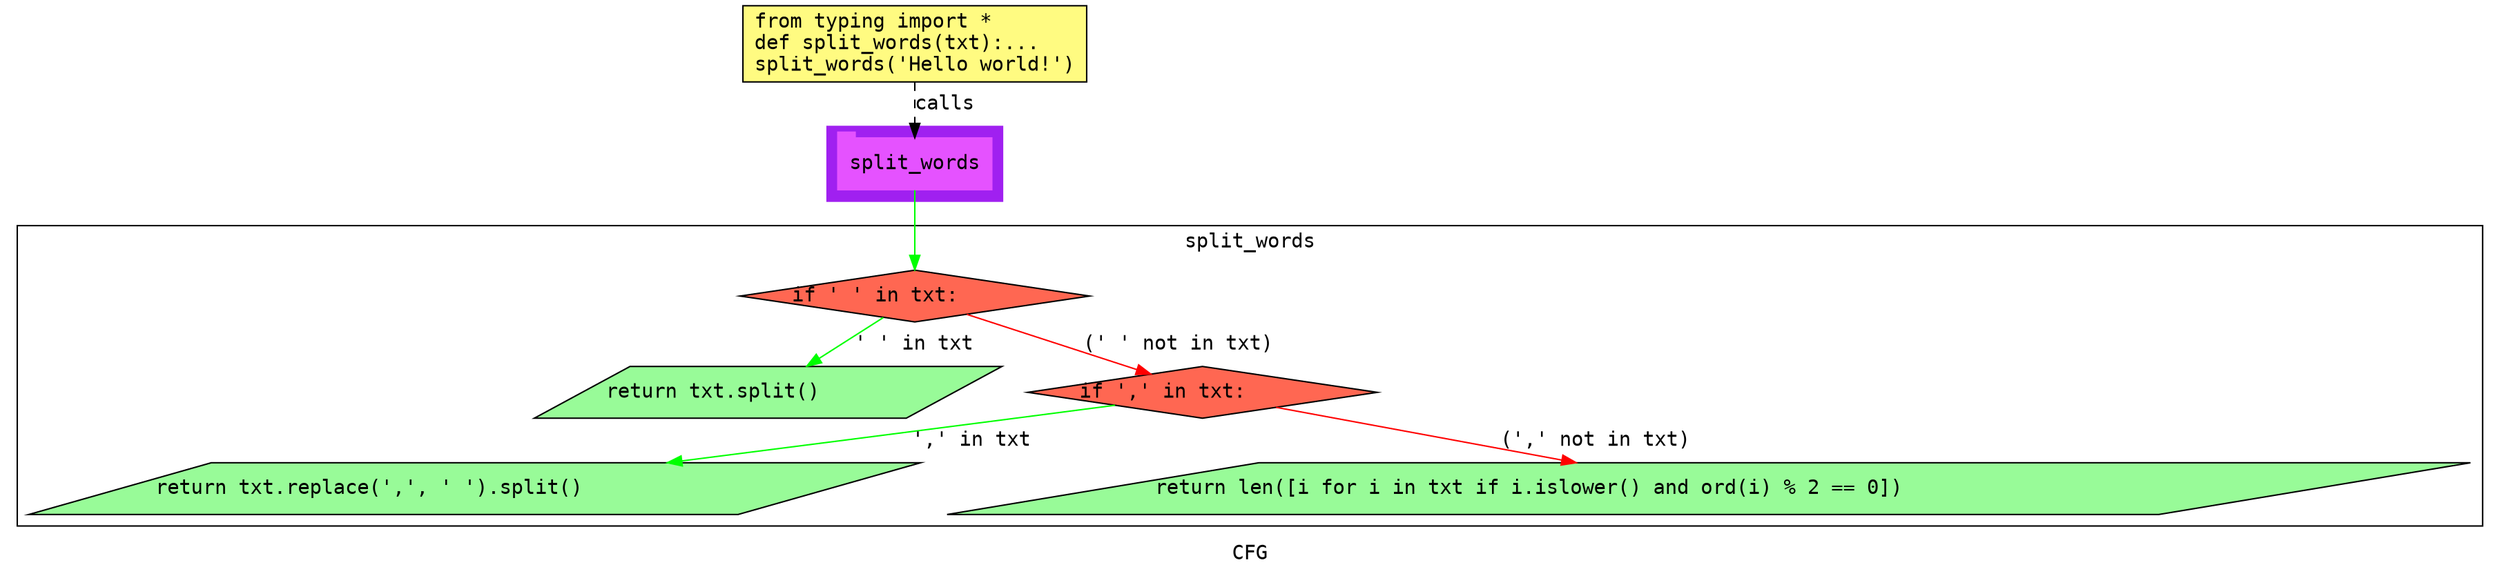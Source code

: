 digraph cluster690CFG {
	graph [bb="0,0,1670,393",
		compound=True,
		fontname="DejaVu Sans Mono",
		label=CFG,
		lheight=0.21,
		lp="835,11.5",
		lwidth=0.35,
		pack=False,
		rankdir=TB,
		ranksep=0.02
	];
	node [fontname="DejaVu Sans Mono",
		label="\N"
	];
	edge [fontname="DejaVu Sans Mono"];
	subgraph cluster_1 {
		graph [bb="549,257,671,309",
			color=purple,
			compound=true,
			fontname="DejaVu Sans Mono",
			label="",
			rankdir=TB,
			ranksep=0.02,
			shape=tab,
			style=filled
		];
		node [fontname="DejaVu Sans Mono"];
		edge [fontname="DejaVu Sans Mono"];
		14	[color="#E552FF",
			height=0.5,
			label=split_words,
			linenum="[10]",
			pos="610,283",
			shape=tab,
			style=filled,
			width=1.4861];
	}
	subgraph cluster0split_words {
		graph [bb="8,31,1662,240",
			compound=True,
			fontname="DejaVu Sans Mono",
			label=split_words,
			lheight=0.21,
			lp="835,228.5",
			lwidth=1.26,
			pack=False,
			rankdir=TB,
			ranksep=0.02
		];
		node [fontname="DejaVu Sans Mono"];
		edge [fontname="DejaVu Sans Mono"];
		3	[fillcolor="#FF6752",
			height=0.5,
			label="if ' ' in txt:\l",
			linenum="[3]",
			pos="610,191",
			shape=diamond,
			style="filled,solid",
			width=3.3702];
		4	[fillcolor="#98fb98",
			height=0.5,
			label="return txt.split()\l",
			linenum="[4]",
			pos="509,124",
			shape=parallelogram,
			style="filled,solid",
			width=4.3676];
		3 -> 4	[color=green,
			label="' ' in txt",
			lp="609.5,157.5",
			pos="e,535.54,142.08 588.08,175.9 575.3,167.67 558.88,157.1 544.32,147.73"];
		6	[fillcolor="#FF6752",
			height=0.5,
			label="if ',' in txt:\l",
			linenum="[5]",
			pos="806,124",
			shape=diamond,
			style="filled,solid",
			width=3.3702];
		3 -> 6	[color=red,
			label="(' ' not in txt)",
			lp="791.5,157.5",
			pos="e,770.44,136.79 645.49,178.23 677.86,167.49 725.84,151.58 760.91,139.95"];
		7	[fillcolor="#98fb98",
			height=0.5,
			label="return txt.replace(',', ' ').split()\l",
			linenum="[6]",
			pos="315,57",
			shape=parallelogram,
			style="filled,solid",
			width=8.3117];
		6 -> 7	[color=green,
			label="',' in txt",
			lp="645.5,90.5",
			pos="e,443.57,75.02 745.3,114.96 672.94,105.39 549.74,89.076 453.66,76.357"];
		9	[fillcolor="#98fb98",
			height=0.5,
			label="return len([i for i in txt if i.islower() and ord(i) % 2 == 0])\l",
			linenum="[8]",
			pos="1143,57",
			shape=parallelogram,
			style="filled,solid",
			width=14.188];
		6 -> 9	[color=red,
			label="(',' not in txt)",
			lp="1070.5,90.5",
			pos="e,1054.6,75.044 856.09,113.34 905.59,103.79 982.66,88.927 1044.5,77.006"];
	}
	1	[fillcolor="#FFFB81",
		height=0.73611,
		label="from typing import *\ldef split_words(txt):...\lsplit_words('Hello world!')\l",
		linenum="[1]",
		pos="610,366.5",
		shape=rectangle,
		style="filled,solid",
		width=3.3194];
	1 -> 14	[label=calls,
		lp="631,324.5",
		pos="e,610,301.13 610,339.71 610,330.66 610,320.47 610,311.3",
		style=dashed];
	14 -> 3	[color=green,
		pos="e,610,209.3 610,264.65 610,251.82 610,234.11 610,219.38"];
}

